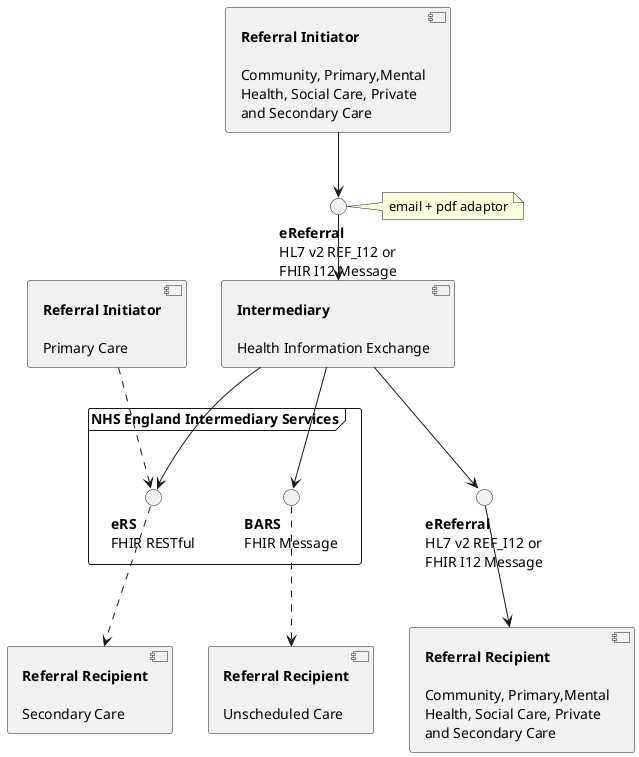 @startuml

component "**Referral Recipient**\n\nCommunity, Primary,Mental\nHealth, Social Care, Private\nand Secondary Care" as LIMS

component "**Referral Recipient**\n\nSecondary Care" as secondary

component "**Referral Recipient**\n\nUnscheduled Care" as UEC

component "**Intermediary**\n\nHealth Information Exchange" as TIE

component "**Referral Initiator**\n\nPrimary Care" as gp
component "**Referral Initiator**\n\nCommunity, Primary,Mental\nHealth, Social Care, Private\nand Secondary Care" as userOther

interface "**eReferral**\nHL7 v2 REF_I12 or\nFHIR I12 Message" as HL7_I12
interface "**eReferral**\nHL7 v2 REF_I12 or\nFHIR I12 Message" as HL7_I122

frame "NHS England Intermediary Services" as service {
  interface "**eRS**\nFHIR RESTful" as eRS
  interface "**BARS**\nFHIR Message" as BARS
}

userOther -d-> HL7_I12
HL7_I12 -d-> TIE

gp .d.> eRS

TIE -d-> HL7_I122
HL7_I122 -d-> LIMS

TIE -d-> eRS
eRS .d.> secondary

TIE -d-> BARS
BARS .d.> UEC

note right of HL7_I12
email + pdf adaptor
end note


@enduml
